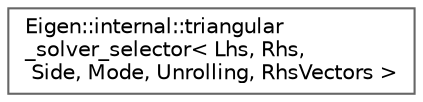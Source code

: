 digraph "类继承关系图"
{
 // LATEX_PDF_SIZE
  bgcolor="transparent";
  edge [fontname=Helvetica,fontsize=10,labelfontname=Helvetica,labelfontsize=10];
  node [fontname=Helvetica,fontsize=10,shape=box,height=0.2,width=0.4];
  rankdir="LR";
  Node0 [id="Node000000",label="Eigen::internal::triangular\l_solver_selector\< Lhs, Rhs,\l Side, Mode, Unrolling, RhsVectors \>",height=0.2,width=0.4,color="grey40", fillcolor="white", style="filled",URL="$struct_eigen_1_1internal_1_1triangular__solver__selector.html",tooltip=" "];
}
